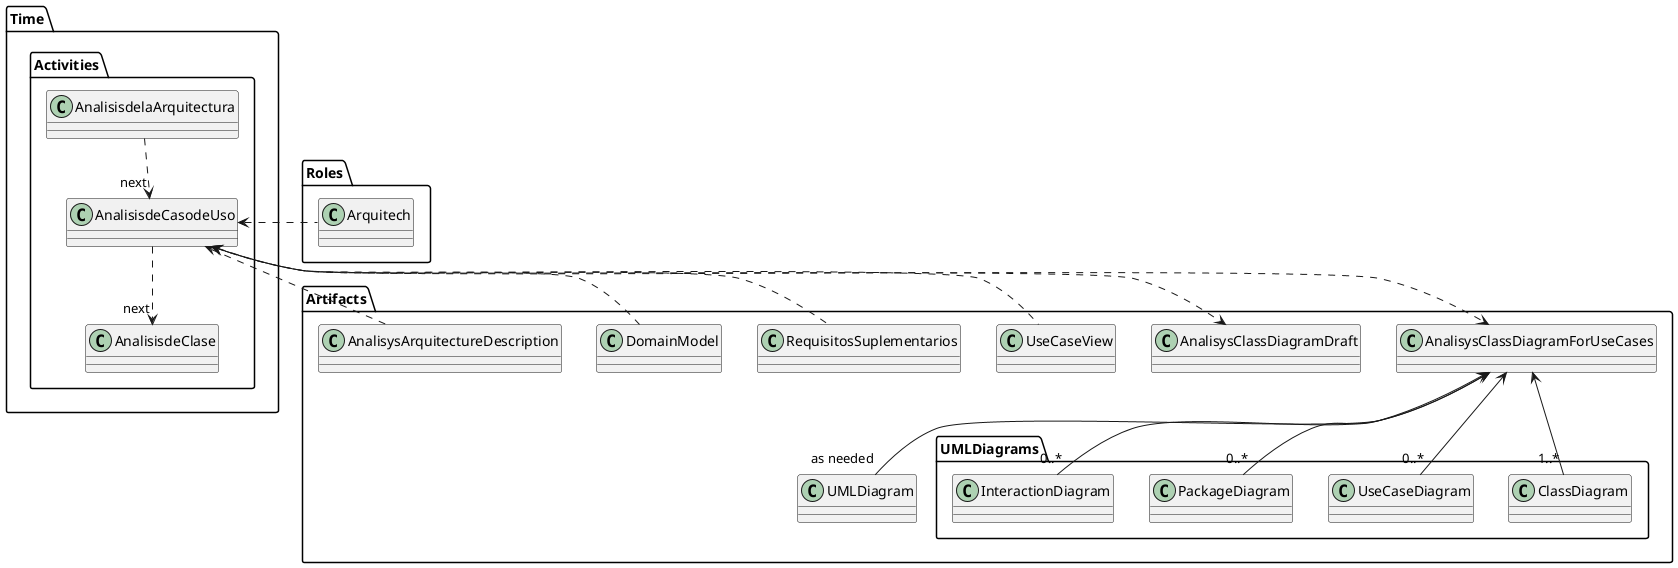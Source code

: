 @startuml

  set namespaceSeparator .
  
  Time.Activities.AnalisisdelaArquitectura ..> "next" Time.Activities.AnalisisdeCasodeUso
  Time.Activities.AnalisisdeCasodeUso <.right. Roles.Arquitech
  Time.Activities.AnalisisdeCasodeUso ..> "next" Time.Activities.AnalisisdeClase
  
  Time.Activities.AnalisisdeCasodeUso <.. Artifacts.UseCaseView
  Time.Activities.AnalisisdeCasodeUso <.. Artifacts.RequisitosSuplementarios
  Time.Activities.AnalisisdeCasodeUso <.. Artifacts.DomainModel
  Time.Activities.AnalisisdeCasodeUso <.. Artifacts.AnalisysArquitectureDescription

  Time.Activities.AnalisisdeCasodeUso .> Artifacts.AnalisysClassDiagramForUseCases
  Time.Activities.AnalisisdeCasodeUso .> Artifacts.AnalisysClassDiagramDraft


  namespace Artifacts {
    namespace UMLDiagrams {
    }
    AnalisysClassDiagramForUseCases <-- "1..*" Artifacts.UMLDiagrams.ClassDiagram
    AnalisysClassDiagramForUseCases <-- "0..*" Artifacts.UMLDiagrams.UseCaseDiagram
    AnalisysClassDiagramForUseCases <-- "0..*" Artifacts.UMLDiagrams.PackageDiagram
    AnalisysClassDiagramForUseCases <-- "0..*" Artifacts.UMLDiagrams.InteractionDiagram
    AnalisysClassDiagramForUseCases <-- "as needed" UMLDiagram
  }

@enduml